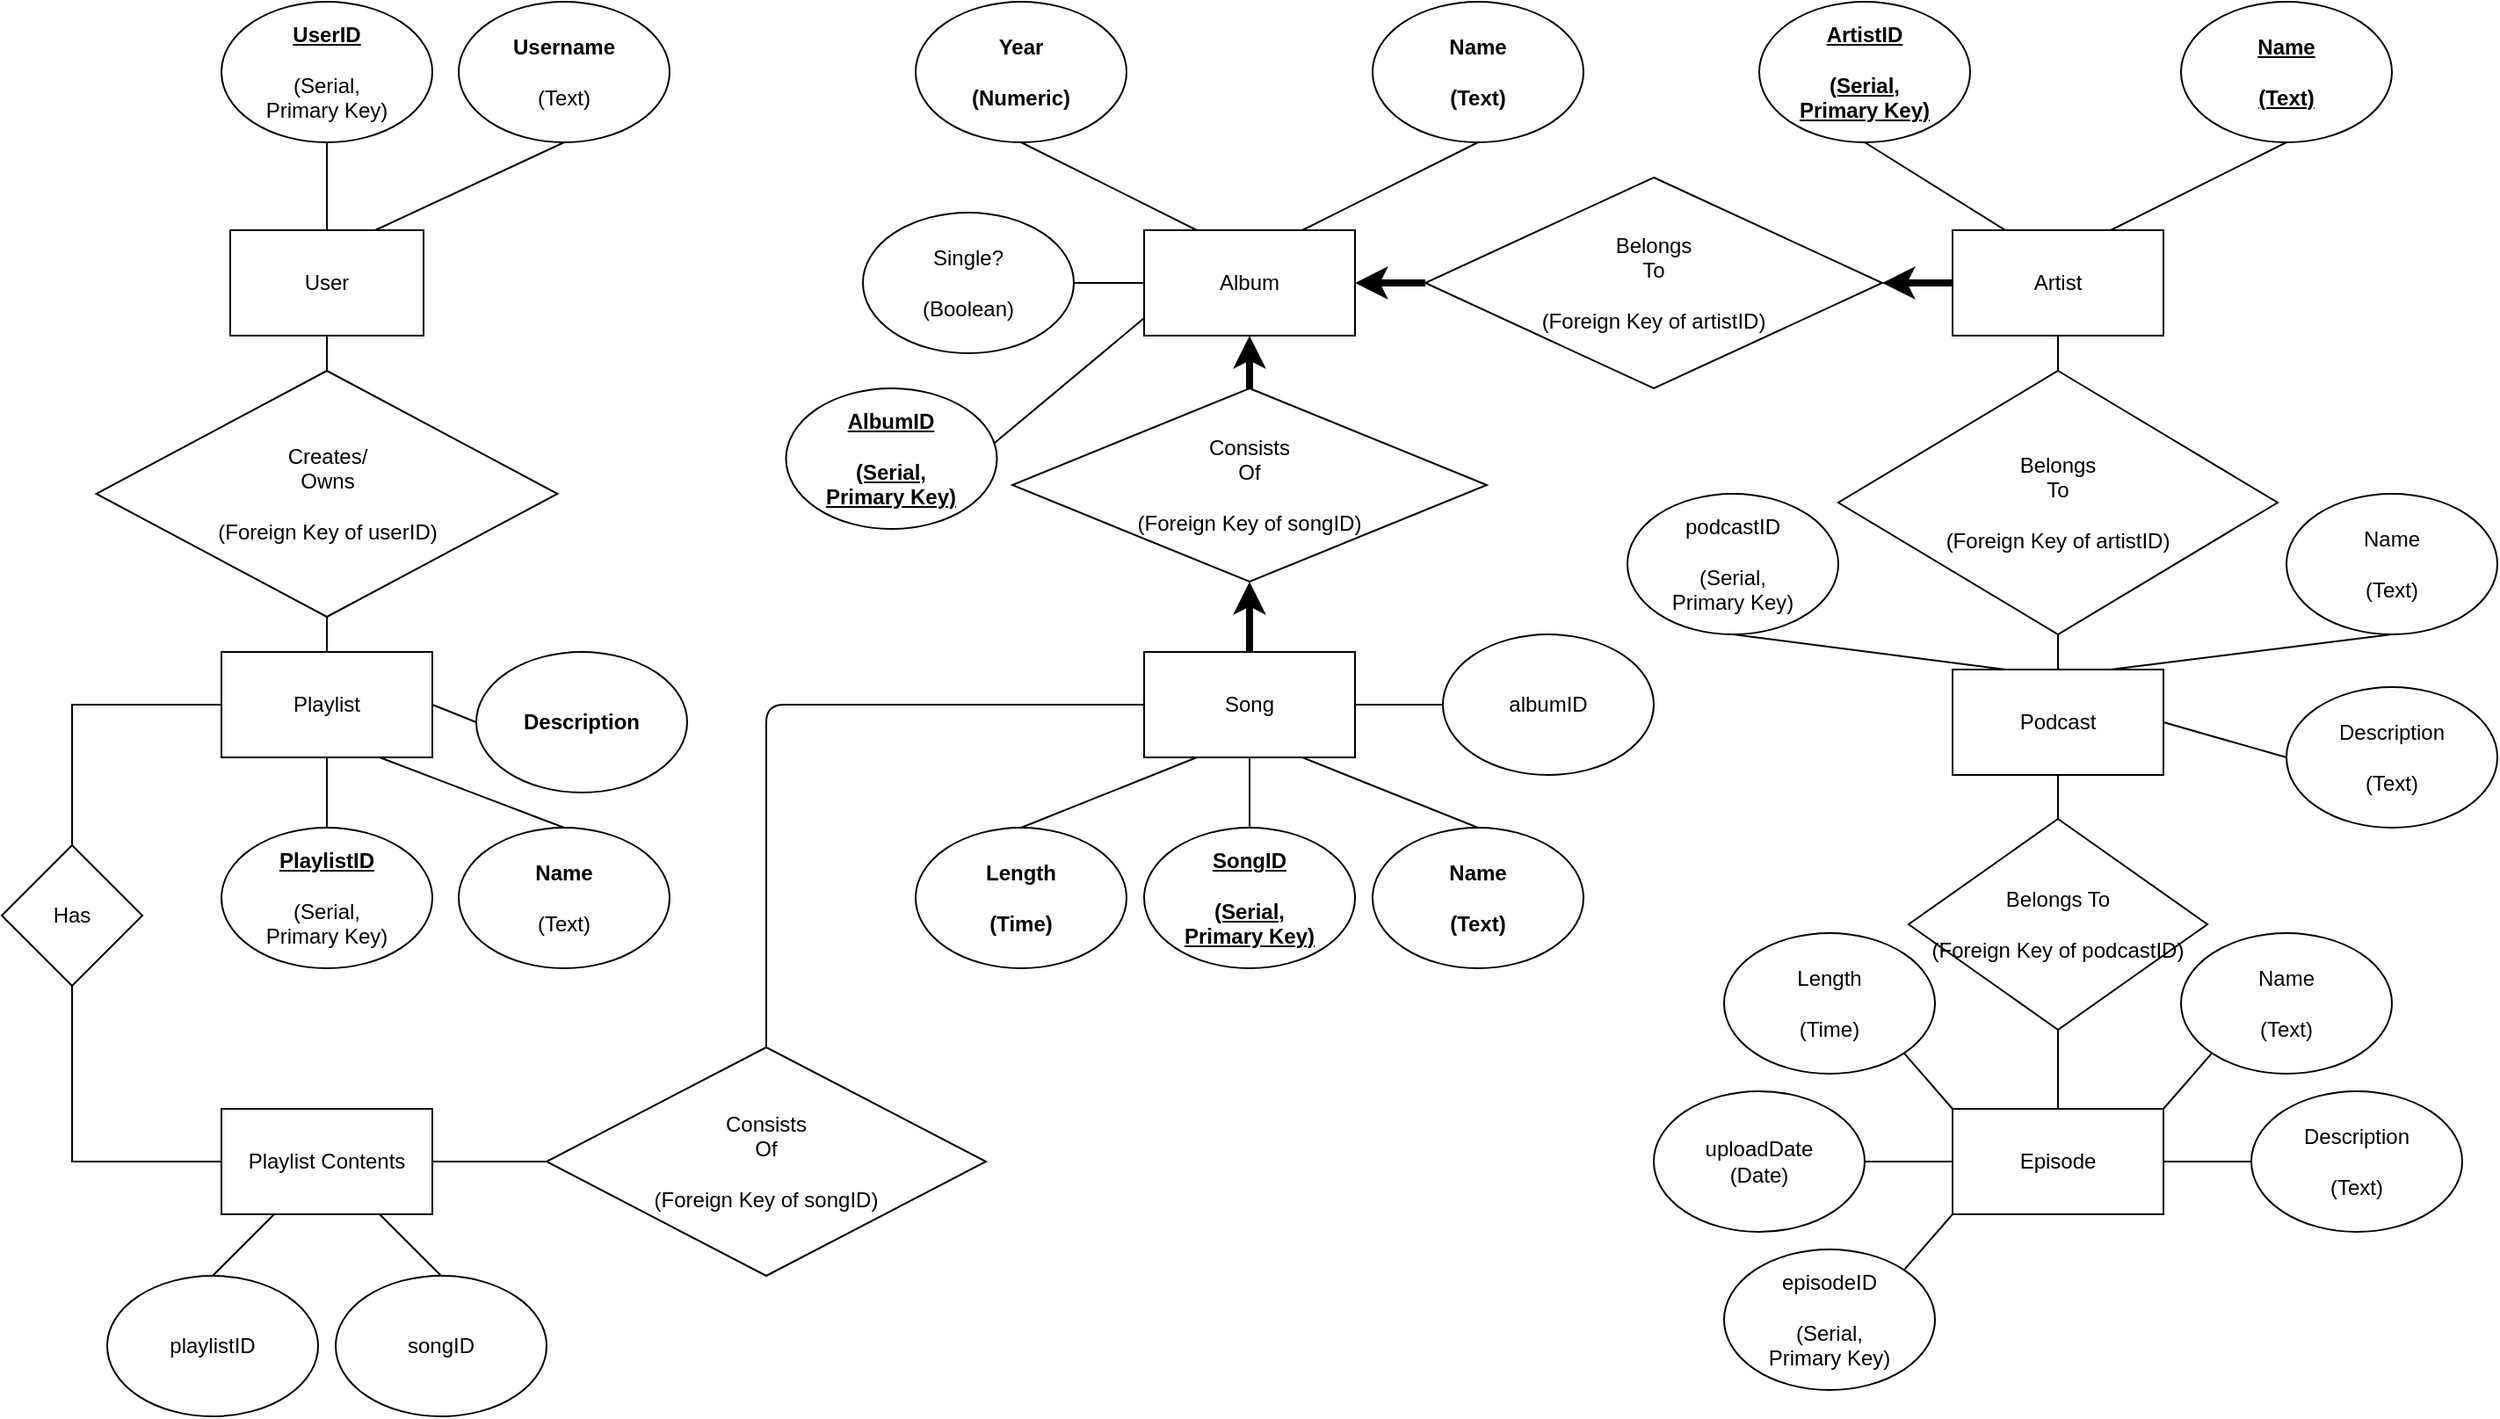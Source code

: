 <mxfile>
    <diagram id="e_SB8XaVcM3KAsm9iCfK" name="Page-1">
        <mxGraphModel dx="2644" dy="597" grid="1" gridSize="10" guides="1" tooltips="1" connect="1" arrows="1" fold="1" page="0" pageScale="1" pageWidth="850" pageHeight="1100" math="0" shadow="0">
            <root>
                <mxCell id="0"/>
                <mxCell id="1" parent="0"/>
                <mxCell id="31" style="edgeStyle=none;jumpSize=6;html=1;entryX=0.5;entryY=1;entryDx=0;entryDy=0;endArrow=none;endFill=0;startSize=6;endSize=6;strokeWidth=1;" parent="1" target="5" edge="1">
                    <mxGeometry relative="1" as="geometry">
                        <mxPoint x="-255" y="180" as="sourcePoint"/>
                    </mxGeometry>
                </mxCell>
                <mxCell id="32" style="edgeStyle=none;jumpSize=6;html=1;exitX=0.75;exitY=0;exitDx=0;exitDy=0;entryX=0.5;entryY=1;entryDx=0;entryDy=0;endArrow=none;endFill=0;startSize=6;endSize=6;strokeWidth=1;" parent="1" source="2" target="4" edge="1">
                    <mxGeometry relative="1" as="geometry"/>
                </mxCell>
                <mxCell id="2" value="User" style="whiteSpace=wrap;html=1;" parent="1" vertex="1">
                    <mxGeometry x="-310" y="180" width="110" height="60" as="geometry"/>
                </mxCell>
                <mxCell id="4" value="&lt;b&gt;Username&lt;/b&gt;&lt;br&gt;&lt;br&gt;(Text)" style="ellipse;whiteSpace=wrap;html=1;" parent="1" vertex="1">
                    <mxGeometry x="-180" y="50" width="120" height="80" as="geometry"/>
                </mxCell>
                <mxCell id="5" value="&lt;u style=&quot;font-weight: bold&quot;&gt;UserID&lt;/u&gt;&lt;br&gt;&lt;br&gt;(Serial,&lt;br&gt;Primary Key)" style="ellipse;whiteSpace=wrap;html=1;" parent="1" vertex="1">
                    <mxGeometry x="-315" y="50" width="120" height="80" as="geometry"/>
                </mxCell>
                <mxCell id="33" style="edgeStyle=none;jumpSize=6;html=1;exitX=0.25;exitY=0;exitDx=0;exitDy=0;entryX=0.5;entryY=1;entryDx=0;entryDy=0;endArrow=none;endFill=0;startSize=6;endSize=6;strokeWidth=1;" parent="1" source="6" target="9" edge="1">
                    <mxGeometry relative="1" as="geometry"/>
                </mxCell>
                <mxCell id="34" style="edgeStyle=none;jumpSize=6;html=1;exitX=0.5;exitY=0;exitDx=0;exitDy=0;entryX=0.5;entryY=1;entryDx=0;entryDy=0;endArrow=none;endFill=0;startSize=6;endSize=6;strokeWidth=1;" parent="1" source="6" target="8" edge="1">
                    <mxGeometry relative="1" as="geometry"/>
                </mxCell>
                <mxCell id="35" style="edgeStyle=none;jumpSize=6;html=1;exitX=0.75;exitY=0;exitDx=0;exitDy=0;entryX=0.5;entryY=1;entryDx=0;entryDy=0;endArrow=none;endFill=0;startSize=6;endSize=6;strokeWidth=1;" parent="1" source="6" target="7" edge="1">
                    <mxGeometry relative="1" as="geometry"/>
                </mxCell>
                <mxCell id="56" style="edgeStyle=none;jumpSize=6;html=1;exitX=0;exitY=0.5;exitDx=0;exitDy=0;entryX=1;entryY=0.5;entryDx=0;entryDy=0;startArrow=none;startFill=0;endArrow=none;endFill=0;strokeWidth=0;" parent="1" source="6" target="55" edge="1">
                    <mxGeometry relative="1" as="geometry"/>
                </mxCell>
                <mxCell id="58" style="edgeStyle=none;jumpSize=6;html=1;exitX=0;exitY=0.5;exitDx=0;exitDy=0;entryX=1;entryY=0.5;entryDx=0;entryDy=0;startArrow=none;startFill=0;endArrow=none;endFill=0;strokeWidth=1;" parent="1" source="6" target="55" edge="1">
                    <mxGeometry relative="1" as="geometry"/>
                </mxCell>
                <mxCell id="6" value="Album" style="rounded=0;whiteSpace=wrap;html=1;" parent="1" vertex="1">
                    <mxGeometry x="210" y="180" width="120" height="60" as="geometry"/>
                </mxCell>
                <mxCell id="7" value="&lt;b&gt;Name&lt;br&gt;&lt;br&gt;(Text)&lt;br&gt;&lt;/b&gt;" style="ellipse;whiteSpace=wrap;html=1;" parent="1" vertex="1">
                    <mxGeometry x="340" y="50" width="120" height="80" as="geometry"/>
                </mxCell>
                <mxCell id="8" value="&lt;u&gt;&lt;b&gt;AlbumID&lt;br&gt;&lt;br&gt;(Serial,&lt;br&gt;Primary Key)&lt;br&gt;&lt;/b&gt;&lt;/u&gt;" style="ellipse;whiteSpace=wrap;html=1;" parent="1" vertex="1">
                    <mxGeometry x="6.25" y="270" width="120" height="80" as="geometry"/>
                </mxCell>
                <mxCell id="9" value="&lt;b&gt;Year&lt;br&gt;&lt;br&gt;(Numeric)&lt;br&gt;&lt;/b&gt;" style="ellipse;whiteSpace=wrap;html=1;" parent="1" vertex="1">
                    <mxGeometry x="80" y="50" width="120" height="80" as="geometry"/>
                </mxCell>
                <mxCell id="38" style="edgeStyle=none;jumpSize=6;html=1;exitX=0.75;exitY=0;exitDx=0;exitDy=0;entryX=0.5;entryY=1;entryDx=0;entryDy=0;endArrow=none;endFill=0;startSize=6;endSize=6;strokeWidth=1;" parent="1" source="14" target="15" edge="1">
                    <mxGeometry relative="1" as="geometry"/>
                </mxCell>
                <mxCell id="66" style="edgeStyle=none;rounded=0;jumpSize=6;html=1;exitX=0.25;exitY=0;exitDx=0;exitDy=0;entryX=0.5;entryY=1;entryDx=0;entryDy=0;startArrow=none;startFill=0;endArrow=none;endFill=0;strokeWidth=1;" parent="1" source="14" target="16" edge="1">
                    <mxGeometry relative="1" as="geometry"/>
                </mxCell>
                <mxCell id="14" value="Artist" style="rounded=0;whiteSpace=wrap;html=1;" parent="1" vertex="1">
                    <mxGeometry x="670" y="180" width="120" height="60" as="geometry"/>
                </mxCell>
                <mxCell id="15" value="&lt;b&gt;&lt;u&gt;Name&lt;br&gt;&lt;br&gt;(Text)&lt;br&gt;&lt;/u&gt;&lt;/b&gt;" style="ellipse;whiteSpace=wrap;html=1;" parent="1" vertex="1">
                    <mxGeometry x="800" y="50" width="120" height="80" as="geometry"/>
                </mxCell>
                <mxCell id="16" value="&lt;b&gt;&lt;u&gt;ArtistID&lt;br&gt;&lt;br&gt;(Serial,&lt;br&gt;Primary Key)&lt;br&gt;&lt;/u&gt;&lt;/b&gt;" style="ellipse;whiteSpace=wrap;html=1;" parent="1" vertex="1">
                    <mxGeometry x="560" y="50" width="120" height="80" as="geometry"/>
                </mxCell>
                <mxCell id="39" style="edgeStyle=none;jumpSize=6;html=1;exitX=0.5;exitY=1;exitDx=0;exitDy=0;entryX=0.5;entryY=0;entryDx=0;entryDy=0;endArrow=none;endFill=0;startSize=6;endSize=6;strokeWidth=1;" parent="1" source="17" target="18" edge="1">
                    <mxGeometry relative="1" as="geometry"/>
                </mxCell>
                <mxCell id="40" style="edgeStyle=none;jumpSize=6;html=1;exitX=0.25;exitY=1;exitDx=0;exitDy=0;entryX=0.5;entryY=0;entryDx=0;entryDy=0;endArrow=none;endFill=0;startSize=6;endSize=6;strokeWidth=1;" parent="1" source="17" target="20" edge="1">
                    <mxGeometry relative="1" as="geometry"/>
                </mxCell>
                <mxCell id="41" style="edgeStyle=none;jumpSize=6;html=1;exitX=0.75;exitY=1;exitDx=0;exitDy=0;entryX=0.5;entryY=0;entryDx=0;entryDy=0;endArrow=none;endFill=0;startSize=6;endSize=6;strokeWidth=1;" parent="1" source="17" target="19" edge="1">
                    <mxGeometry relative="1" as="geometry"/>
                </mxCell>
                <mxCell id="52" style="edgeStyle=none;jumpSize=6;html=1;exitX=0;exitY=0.5;exitDx=0;exitDy=0;entryX=0.5;entryY=0;entryDx=0;entryDy=0;endArrow=none;endFill=0;startSize=6;endSize=6;strokeWidth=1;" parent="1" source="17" target="26" edge="1">
                    <mxGeometry relative="1" as="geometry">
                        <Array as="points">
                            <mxPoint x="-5" y="450"/>
                        </Array>
                    </mxGeometry>
                </mxCell>
                <mxCell id="54" style="edgeStyle=none;jumpSize=6;html=1;exitX=0.5;exitY=0;exitDx=0;exitDy=0;entryX=0.5;entryY=1;entryDx=0;entryDy=0;endArrow=classic;endFill=1;strokeWidth=4;" parent="1" source="17" target="21" edge="1">
                    <mxGeometry relative="1" as="geometry"/>
                </mxCell>
                <mxCell id="104" style="edgeStyle=none;rounded=0;jumpSize=6;html=1;exitX=1;exitY=0.5;exitDx=0;exitDy=0;entryX=0;entryY=0.5;entryDx=0;entryDy=0;startArrow=none;startFill=0;endArrow=none;endFill=0;strokeWidth=1;" parent="1" source="17" target="102" edge="1">
                    <mxGeometry relative="1" as="geometry"/>
                </mxCell>
                <mxCell id="17" value="Song" style="rounded=0;whiteSpace=wrap;html=1;" parent="1" vertex="1">
                    <mxGeometry x="210" y="420" width="120" height="60" as="geometry"/>
                </mxCell>
                <mxCell id="18" value="&lt;b&gt;&lt;u&gt;SongID&lt;br&gt;&lt;br&gt;(Serial,&lt;br&gt;Primary Key)&lt;br&gt;&lt;/u&gt;&lt;/b&gt;" style="ellipse;whiteSpace=wrap;html=1;" parent="1" vertex="1">
                    <mxGeometry x="210" y="520" width="120" height="80" as="geometry"/>
                </mxCell>
                <mxCell id="19" value="&lt;b&gt;Name&lt;br&gt;&lt;br&gt;(Text)&lt;br&gt;&lt;/b&gt;" style="ellipse;whiteSpace=wrap;html=1;" parent="1" vertex="1">
                    <mxGeometry x="340" y="520" width="120" height="80" as="geometry"/>
                </mxCell>
                <mxCell id="20" value="&lt;b&gt;Length&lt;br&gt;&lt;br&gt;(Time)&lt;br&gt;&lt;/b&gt;" style="ellipse;whiteSpace=wrap;html=1;" parent="1" vertex="1">
                    <mxGeometry x="80" y="520" width="120" height="80" as="geometry"/>
                </mxCell>
                <mxCell id="46" style="edgeStyle=none;jumpSize=6;html=1;exitX=0.5;exitY=0;exitDx=0;exitDy=0;entryX=0.5;entryY=1;entryDx=0;entryDy=0;endArrow=classic;endFill=1;startSize=6;endSize=6;strokeWidth=4;" parent="1" source="21" target="6" edge="1">
                    <mxGeometry relative="1" as="geometry"/>
                </mxCell>
                <mxCell id="21" value="Consists&lt;br&gt;Of&lt;br&gt;&lt;br&gt;(Foreign Key of songID)" style="rhombus;whiteSpace=wrap;html=1;" parent="1" vertex="1">
                    <mxGeometry x="135" y="270" width="270" height="110" as="geometry"/>
                </mxCell>
                <mxCell id="42" style="edgeStyle=none;jumpSize=6;html=1;exitX=0.5;exitY=1;exitDx=0;exitDy=0;entryX=0.5;entryY=0;entryDx=0;entryDy=0;endArrow=none;endFill=0;startSize=6;endSize=6;strokeWidth=1;" parent="1" source="23" target="24" edge="1">
                    <mxGeometry relative="1" as="geometry"/>
                </mxCell>
                <mxCell id="43" style="edgeStyle=none;jumpSize=6;html=1;exitX=0.75;exitY=1;exitDx=0;exitDy=0;entryX=0.5;entryY=0;entryDx=0;entryDy=0;endArrow=none;endFill=0;startSize=6;endSize=6;strokeWidth=1;" parent="1" source="23" target="25" edge="1">
                    <mxGeometry relative="1" as="geometry"/>
                </mxCell>
                <mxCell id="44" style="edgeStyle=none;jumpSize=6;html=1;exitX=0.5;exitY=0;exitDx=0;exitDy=0;entryX=0.5;entryY=1;entryDx=0;entryDy=0;endArrow=none;endFill=0;startSize=6;endSize=6;strokeWidth=1;" parent="1" source="23" target="27" edge="1">
                    <mxGeometry relative="1" as="geometry"/>
                </mxCell>
                <mxCell id="109" style="edgeStyle=none;rounded=0;jumpSize=6;html=1;exitX=0;exitY=0.5;exitDx=0;exitDy=0;entryX=0;entryY=0.5;entryDx=0;entryDy=0;startArrow=none;startFill=0;endArrow=none;endFill=0;strokeWidth=1;" parent="1" source="23" target="105" edge="1">
                    <mxGeometry relative="1" as="geometry">
                        <Array as="points">
                            <mxPoint x="-400" y="450"/>
                            <mxPoint x="-400" y="560"/>
                            <mxPoint x="-400" y="710"/>
                        </Array>
                    </mxGeometry>
                </mxCell>
                <mxCell id="117" style="edgeStyle=none;html=1;exitX=1;exitY=0.5;exitDx=0;exitDy=0;entryX=0;entryY=0.5;entryDx=0;entryDy=0;endArrow=none;endFill=0;" edge="1" parent="1" source="23" target="115">
                    <mxGeometry relative="1" as="geometry"/>
                </mxCell>
                <mxCell id="23" value="Playlist" style="rounded=0;whiteSpace=wrap;html=1;" parent="1" vertex="1">
                    <mxGeometry x="-315" y="420" width="120" height="60" as="geometry"/>
                </mxCell>
                <mxCell id="24" value="&lt;u style=&quot;font-weight: bold&quot;&gt;PlaylistID&lt;/u&gt;&lt;br&gt;&lt;br&gt;(Serial,&lt;br&gt;Primary Key)" style="ellipse;whiteSpace=wrap;html=1;" parent="1" vertex="1">
                    <mxGeometry x="-315" y="520" width="120" height="80" as="geometry"/>
                </mxCell>
                <mxCell id="25" value="&lt;b&gt;Name&lt;/b&gt;&lt;br&gt;&lt;br&gt;(Text)" style="ellipse;whiteSpace=wrap;html=1;" parent="1" vertex="1">
                    <mxGeometry x="-180" y="520" width="120" height="80" as="geometry"/>
                </mxCell>
                <mxCell id="108" style="edgeStyle=none;rounded=0;jumpSize=6;html=1;exitX=0;exitY=0.5;exitDx=0;exitDy=0;entryX=1;entryY=0.5;entryDx=0;entryDy=0;startArrow=none;startFill=0;endArrow=none;endFill=0;strokeWidth=1;" parent="1" source="26" target="105" edge="1">
                    <mxGeometry relative="1" as="geometry"/>
                </mxCell>
                <mxCell id="26" value="Consists&lt;br&gt;Of&lt;br&gt;&lt;br&gt;(Foreign Key of songID)" style="rhombus;whiteSpace=wrap;html=1;" parent="1" vertex="1">
                    <mxGeometry x="-130" y="645" width="250" height="130" as="geometry"/>
                </mxCell>
                <mxCell id="45" style="edgeStyle=none;jumpSize=6;html=1;exitX=0.5;exitY=0;exitDx=0;exitDy=0;entryX=0.5;entryY=1;entryDx=0;entryDy=0;endArrow=none;endFill=0;startSize=6;endSize=6;strokeWidth=1;" parent="1" source="27" target="2" edge="1">
                    <mxGeometry relative="1" as="geometry"/>
                </mxCell>
                <mxCell id="27" value="Creates/&lt;br&gt;Owns&lt;br&gt;&lt;br&gt;(Foreign Key of userID)" style="rhombus;whiteSpace=wrap;html=1;" parent="1" vertex="1">
                    <mxGeometry x="-386.25" y="260" width="262.5" height="140" as="geometry"/>
                </mxCell>
                <mxCell id="50" style="edgeStyle=none;jumpSize=6;html=1;exitX=1;exitY=0.5;exitDx=0;exitDy=0;entryX=0;entryY=0.5;entryDx=0;entryDy=0;endArrow=none;endFill=0;startSize=6;endSize=6;strokeWidth=4;startArrow=classic;startFill=1;" parent="1" source="30" target="14" edge="1">
                    <mxGeometry relative="1" as="geometry"/>
                </mxCell>
                <mxCell id="51" style="edgeStyle=none;jumpSize=6;html=1;exitX=0;exitY=0.5;exitDx=0;exitDy=0;entryX=1;entryY=0.5;entryDx=0;entryDy=0;endArrow=classic;endFill=1;startSize=6;endSize=6;strokeWidth=4;startArrow=none;startFill=0;" parent="1" source="30" target="6" edge="1">
                    <mxGeometry relative="1" as="geometry"/>
                </mxCell>
                <mxCell id="30" value="Belongs&lt;br&gt;To&lt;br&gt;&lt;br&gt;(Foreign Key of artistID)" style="rhombus;whiteSpace=wrap;html=1;" parent="1" vertex="1">
                    <mxGeometry x="370" y="150" width="260" height="120" as="geometry"/>
                </mxCell>
                <mxCell id="57" style="edgeStyle=none;jumpSize=6;html=1;exitX=1;exitY=0.5;exitDx=0;exitDy=0;entryX=0;entryY=0.5;entryDx=0;entryDy=0;startArrow=none;startFill=0;endArrow=none;endFill=0;strokeWidth=0;" parent="1" source="55" target="6" edge="1">
                    <mxGeometry relative="1" as="geometry"/>
                </mxCell>
                <mxCell id="55" value="Single?&lt;br&gt;&lt;br&gt;(Boolean)" style="ellipse;whiteSpace=wrap;html=1;" parent="1" vertex="1">
                    <mxGeometry x="50" y="170" width="120" height="80" as="geometry"/>
                </mxCell>
                <mxCell id="79" style="edgeStyle=none;rounded=0;jumpSize=6;html=1;exitX=0.5;exitY=0;exitDx=0;exitDy=0;entryX=0.5;entryY=1;entryDx=0;entryDy=0;startArrow=none;startFill=0;endArrow=none;endFill=0;strokeWidth=1;" parent="1" source="84" target="14" edge="1">
                    <mxGeometry relative="1" as="geometry"/>
                </mxCell>
                <mxCell id="80" style="edgeStyle=none;rounded=0;jumpSize=6;html=1;exitX=0.25;exitY=0;exitDx=0;exitDy=0;entryX=0.5;entryY=1;entryDx=0;entryDy=0;startArrow=none;startFill=0;endArrow=none;endFill=0;strokeWidth=1;" parent="1" source="73" target="74" edge="1">
                    <mxGeometry relative="1" as="geometry"/>
                </mxCell>
                <mxCell id="81" style="edgeStyle=none;rounded=0;jumpSize=6;html=1;exitX=0.75;exitY=0;exitDx=0;exitDy=0;entryX=0.5;entryY=1;entryDx=0;entryDy=0;startArrow=none;startFill=0;endArrow=none;endFill=0;strokeWidth=1;" parent="1" source="73" target="75" edge="1">
                    <mxGeometry relative="1" as="geometry"/>
                </mxCell>
                <mxCell id="82" style="edgeStyle=none;rounded=0;jumpSize=6;html=1;exitX=1;exitY=0.5;exitDx=0;exitDy=0;entryX=0;entryY=0.5;entryDx=0;entryDy=0;startArrow=none;startFill=0;endArrow=none;endFill=0;strokeWidth=1;" parent="1" source="73" target="77" edge="1">
                    <mxGeometry relative="1" as="geometry"/>
                </mxCell>
                <mxCell id="73" value="Podcast" style="rounded=0;whiteSpace=wrap;html=1;" parent="1" vertex="1">
                    <mxGeometry x="670" y="430" width="120" height="60" as="geometry"/>
                </mxCell>
                <mxCell id="74" value="podcastID&lt;br&gt;&lt;br&gt;(Serial,&lt;br&gt;Primary Key)" style="ellipse;whiteSpace=wrap;html=1;" parent="1" vertex="1">
                    <mxGeometry x="485" y="330" width="120" height="80" as="geometry"/>
                </mxCell>
                <mxCell id="75" value="Name&lt;br&gt;&lt;br&gt;(Text)" style="ellipse;whiteSpace=wrap;html=1;" parent="1" vertex="1">
                    <mxGeometry x="860" y="330" width="120" height="80" as="geometry"/>
                </mxCell>
                <mxCell id="77" value="Description&lt;br&gt;&lt;br&gt;(Text)" style="ellipse;whiteSpace=wrap;html=1;" parent="1" vertex="1">
                    <mxGeometry x="860" y="440" width="120" height="80" as="geometry"/>
                </mxCell>
                <mxCell id="84" value="Belongs&lt;br&gt;To&lt;br&gt;&lt;br&gt;(Foreign Key of artistID)" style="rhombus;whiteSpace=wrap;html=1;" parent="1" vertex="1">
                    <mxGeometry x="605" y="260" width="250" height="150" as="geometry"/>
                </mxCell>
                <mxCell id="85" value="" style="edgeStyle=none;rounded=0;jumpSize=6;html=1;exitX=0.5;exitY=0;exitDx=0;exitDy=0;entryX=0.5;entryY=1;entryDx=0;entryDy=0;startArrow=none;startFill=0;endArrow=none;endFill=0;strokeWidth=1;" parent="1" source="73" target="84" edge="1">
                    <mxGeometry relative="1" as="geometry">
                        <mxPoint x="730" y="430" as="sourcePoint"/>
                        <mxPoint x="730" y="240" as="targetPoint"/>
                    </mxGeometry>
                </mxCell>
                <mxCell id="93" style="edgeStyle=none;rounded=0;jumpSize=6;html=1;exitX=0.5;exitY=0;exitDx=0;exitDy=0;entryX=0.5;entryY=1;entryDx=0;entryDy=0;startArrow=none;startFill=0;endArrow=none;endFill=0;strokeWidth=1;" parent="1" source="86" target="91" edge="1">
                    <mxGeometry relative="1" as="geometry"/>
                </mxCell>
                <mxCell id="97" style="edgeStyle=none;rounded=0;jumpSize=6;html=1;exitX=0;exitY=0;exitDx=0;exitDy=0;entryX=1;entryY=1;entryDx=0;entryDy=0;startArrow=none;startFill=0;endArrow=none;endFill=0;strokeWidth=1;" parent="1" source="86" target="88" edge="1">
                    <mxGeometry relative="1" as="geometry"/>
                </mxCell>
                <mxCell id="98" style="edgeStyle=none;rounded=0;jumpSize=6;html=1;exitX=0;exitY=0.5;exitDx=0;exitDy=0;entryX=1;entryY=0.5;entryDx=0;entryDy=0;startArrow=none;startFill=0;endArrow=none;endFill=0;strokeWidth=1;" parent="1" source="86" target="90" edge="1">
                    <mxGeometry relative="1" as="geometry"/>
                </mxCell>
                <mxCell id="86" value="Episode" style="rounded=0;whiteSpace=wrap;html=1;" parent="1" vertex="1">
                    <mxGeometry x="670" y="680" width="120" height="60" as="geometry"/>
                </mxCell>
                <mxCell id="95" style="edgeStyle=none;rounded=0;jumpSize=6;html=1;exitX=0;exitY=1;exitDx=0;exitDy=0;entryX=1;entryY=0;entryDx=0;entryDy=0;startArrow=none;startFill=0;endArrow=none;endFill=0;strokeWidth=1;" parent="1" source="87" target="86" edge="1">
                    <mxGeometry relative="1" as="geometry"/>
                </mxCell>
                <mxCell id="87" value="Name&lt;br&gt;&lt;br&gt;(Text)" style="ellipse;whiteSpace=wrap;html=1;" parent="1" vertex="1">
                    <mxGeometry x="800" y="580" width="120" height="80" as="geometry"/>
                </mxCell>
                <mxCell id="88" value="Length&lt;br&gt;&lt;br&gt;(Time)" style="ellipse;whiteSpace=wrap;html=1;" parent="1" vertex="1">
                    <mxGeometry x="540" y="580" width="120" height="80" as="geometry"/>
                </mxCell>
                <mxCell id="96" style="edgeStyle=none;rounded=0;jumpSize=6;html=1;exitX=0;exitY=0.5;exitDx=0;exitDy=0;entryX=1;entryY=0.5;entryDx=0;entryDy=0;startArrow=none;startFill=0;endArrow=none;endFill=0;strokeWidth=1;" parent="1" source="89" target="86" edge="1">
                    <mxGeometry relative="1" as="geometry"/>
                </mxCell>
                <mxCell id="89" value="Description&lt;br&gt;&lt;br&gt;(Text)" style="ellipse;whiteSpace=wrap;html=1;" parent="1" vertex="1">
                    <mxGeometry x="840" y="670" width="120" height="80" as="geometry"/>
                </mxCell>
                <mxCell id="90" value="uploadDate&lt;br&gt;(Date)" style="ellipse;whiteSpace=wrap;html=1;" parent="1" vertex="1">
                    <mxGeometry x="500" y="670" width="120" height="80" as="geometry"/>
                </mxCell>
                <mxCell id="94" style="edgeStyle=none;rounded=0;jumpSize=6;html=1;exitX=0.5;exitY=0;exitDx=0;exitDy=0;entryX=0.5;entryY=1;entryDx=0;entryDy=0;startArrow=none;startFill=0;endArrow=none;endFill=0;strokeWidth=1;" parent="1" source="91" target="73" edge="1">
                    <mxGeometry relative="1" as="geometry"/>
                </mxCell>
                <mxCell id="91" value="Belongs To&lt;br&gt;&lt;br&gt;(Foreign Key of podcastID)" style="rhombus;whiteSpace=wrap;html=1;" parent="1" vertex="1">
                    <mxGeometry x="645" y="515" width="170" height="120" as="geometry"/>
                </mxCell>
                <mxCell id="101" style="edgeStyle=none;rounded=0;jumpSize=6;html=1;exitX=1;exitY=0;exitDx=0;exitDy=0;entryX=0;entryY=1;entryDx=0;entryDy=0;startArrow=none;startFill=0;endArrow=none;endFill=0;strokeWidth=1;" parent="1" source="99" target="86" edge="1">
                    <mxGeometry relative="1" as="geometry"/>
                </mxCell>
                <mxCell id="99" value="episodeID&lt;br&gt;&lt;br&gt;(Serial,&lt;br&gt;Primary Key)" style="ellipse;whiteSpace=wrap;html=1;" parent="1" vertex="1">
                    <mxGeometry x="540" y="760" width="120" height="80" as="geometry"/>
                </mxCell>
                <mxCell id="102" value="albumID" style="ellipse;whiteSpace=wrap;html=1;" parent="1" vertex="1">
                    <mxGeometry x="380" y="410" width="120" height="80" as="geometry"/>
                </mxCell>
                <mxCell id="113" style="edgeStyle=none;rounded=0;jumpSize=6;html=1;exitX=0.25;exitY=1;exitDx=0;exitDy=0;entryX=0.5;entryY=0;entryDx=0;entryDy=0;startArrow=none;startFill=0;endArrow=none;endFill=0;strokeWidth=1;" parent="1" source="105" target="111" edge="1">
                    <mxGeometry relative="1" as="geometry"/>
                </mxCell>
                <mxCell id="114" style="edgeStyle=none;rounded=0;jumpSize=6;html=1;exitX=0.75;exitY=1;exitDx=0;exitDy=0;entryX=0.5;entryY=0;entryDx=0;entryDy=0;startArrow=none;startFill=0;endArrow=none;endFill=0;strokeWidth=1;" parent="1" source="105" target="112" edge="1">
                    <mxGeometry relative="1" as="geometry"/>
                </mxCell>
                <mxCell id="105" value="Playlist Contents" style="rounded=0;whiteSpace=wrap;html=1;" parent="1" vertex="1">
                    <mxGeometry x="-315" y="680" width="120" height="60" as="geometry"/>
                </mxCell>
                <mxCell id="110" value="Has" style="rhombus;whiteSpace=wrap;html=1;" parent="1" vertex="1">
                    <mxGeometry x="-440" y="530" width="80" height="80" as="geometry"/>
                </mxCell>
                <mxCell id="111" value="playlistID" style="ellipse;whiteSpace=wrap;html=1;" parent="1" vertex="1">
                    <mxGeometry x="-380" y="775" width="120" height="80" as="geometry"/>
                </mxCell>
                <mxCell id="112" value="songID" style="ellipse;whiteSpace=wrap;html=1;" parent="1" vertex="1">
                    <mxGeometry x="-250" y="775" width="120" height="80" as="geometry"/>
                </mxCell>
                <mxCell id="115" value="&lt;b&gt;Description&lt;/b&gt;" style="ellipse;whiteSpace=wrap;html=1;" vertex="1" parent="1">
                    <mxGeometry x="-170" y="420" width="120" height="80" as="geometry"/>
                </mxCell>
            </root>
        </mxGraphModel>
    </diagram>
</mxfile>
